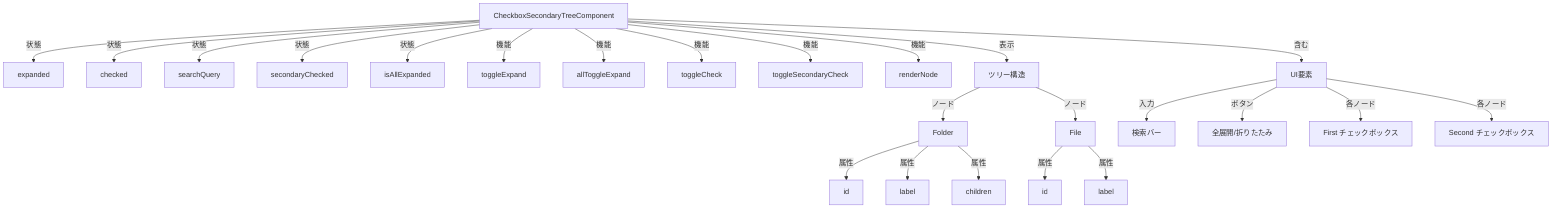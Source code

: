graph TD
A[CheckboxSecondaryTreeComponent]
A -->|状態| B[expanded]
A -->|状態| C[checked]
A -->|状態| D[searchQuery]
A -->|状態| E[secondaryChecked]
A -->|状態| F[isAllExpanded]

    A -->|機能| G[toggleExpand]
    A -->|機能| H[allToggleExpand]
    A -->|機能| I[toggleCheck]
    A -->|機能| J[toggleSecondaryCheck]
    A -->|機能| K[renderNode]

    L[ツリー構造]
    L -->|ノード| M[Folder]
    L -->|ノード| N[File]

    M -->|属性| O[id]
    M -->|属性| P[label]
    M -->|属性| Q[children]

    N -->|属性| R[id]
    N -->|属性| S[label]

    A -->|表示| L

    T[UI要素]
    T -->|入力| U[検索バー]
    T -->|ボタン| V[全展開/折りたたみ]
    T -->|各ノード| W[First チェックボックス]
    T -->|各ノード| X[Second チェックボックス]

    A -->|含む| T